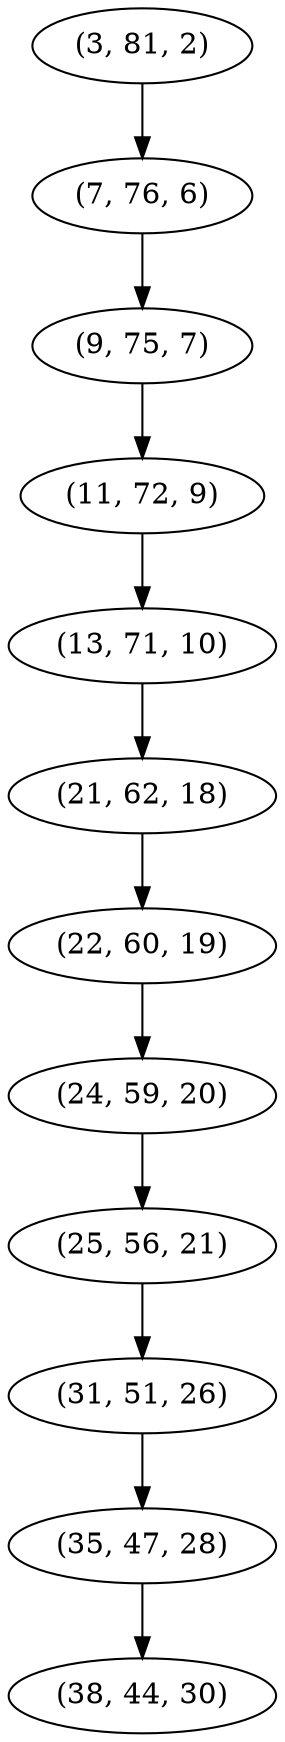 digraph tree {
    "(3, 81, 2)";
    "(7, 76, 6)";
    "(9, 75, 7)";
    "(11, 72, 9)";
    "(13, 71, 10)";
    "(21, 62, 18)";
    "(22, 60, 19)";
    "(24, 59, 20)";
    "(25, 56, 21)";
    "(31, 51, 26)";
    "(35, 47, 28)";
    "(38, 44, 30)";
    "(3, 81, 2)" -> "(7, 76, 6)";
    "(7, 76, 6)" -> "(9, 75, 7)";
    "(9, 75, 7)" -> "(11, 72, 9)";
    "(11, 72, 9)" -> "(13, 71, 10)";
    "(13, 71, 10)" -> "(21, 62, 18)";
    "(21, 62, 18)" -> "(22, 60, 19)";
    "(22, 60, 19)" -> "(24, 59, 20)";
    "(24, 59, 20)" -> "(25, 56, 21)";
    "(25, 56, 21)" -> "(31, 51, 26)";
    "(31, 51, 26)" -> "(35, 47, 28)";
    "(35, 47, 28)" -> "(38, 44, 30)";
}
